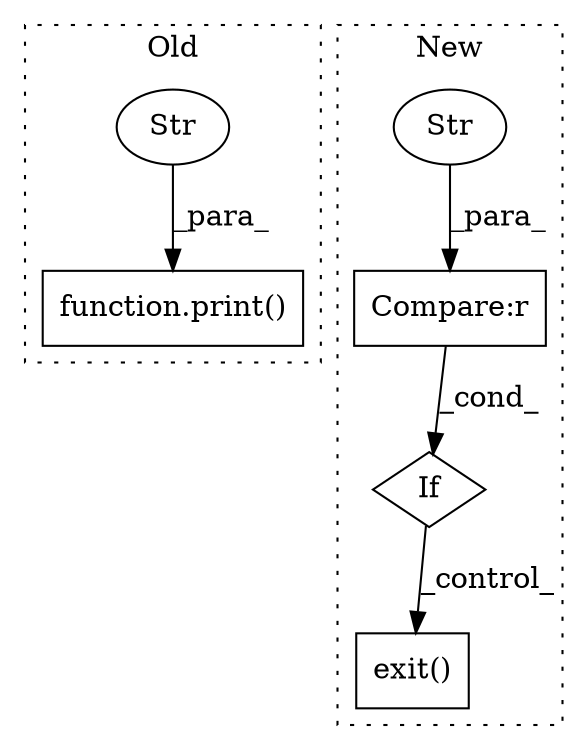 digraph G {
subgraph cluster0 {
1 [label="function.print()" a="75" s="6084,6161" l="6,1" shape="box"];
3 [label="Str" a="66" s="6090" l="71" shape="ellipse"];
label = "Old";
style="dotted";
}
subgraph cluster1 {
2 [label="exit()" a="75" s="5592,5598" l="5,1" shape="box"];
4 [label="If" a="96" s="5543" l="0" shape="diamond"];
5 [label="Compare:r" a="40" s="5543" l="15" shape="box"];
6 [label="Str" a="66" s="5555" l="3" shape="ellipse"];
label = "New";
style="dotted";
}
3 -> 1 [label="_para_"];
4 -> 2 [label="_control_"];
5 -> 4 [label="_cond_"];
6 -> 5 [label="_para_"];
}